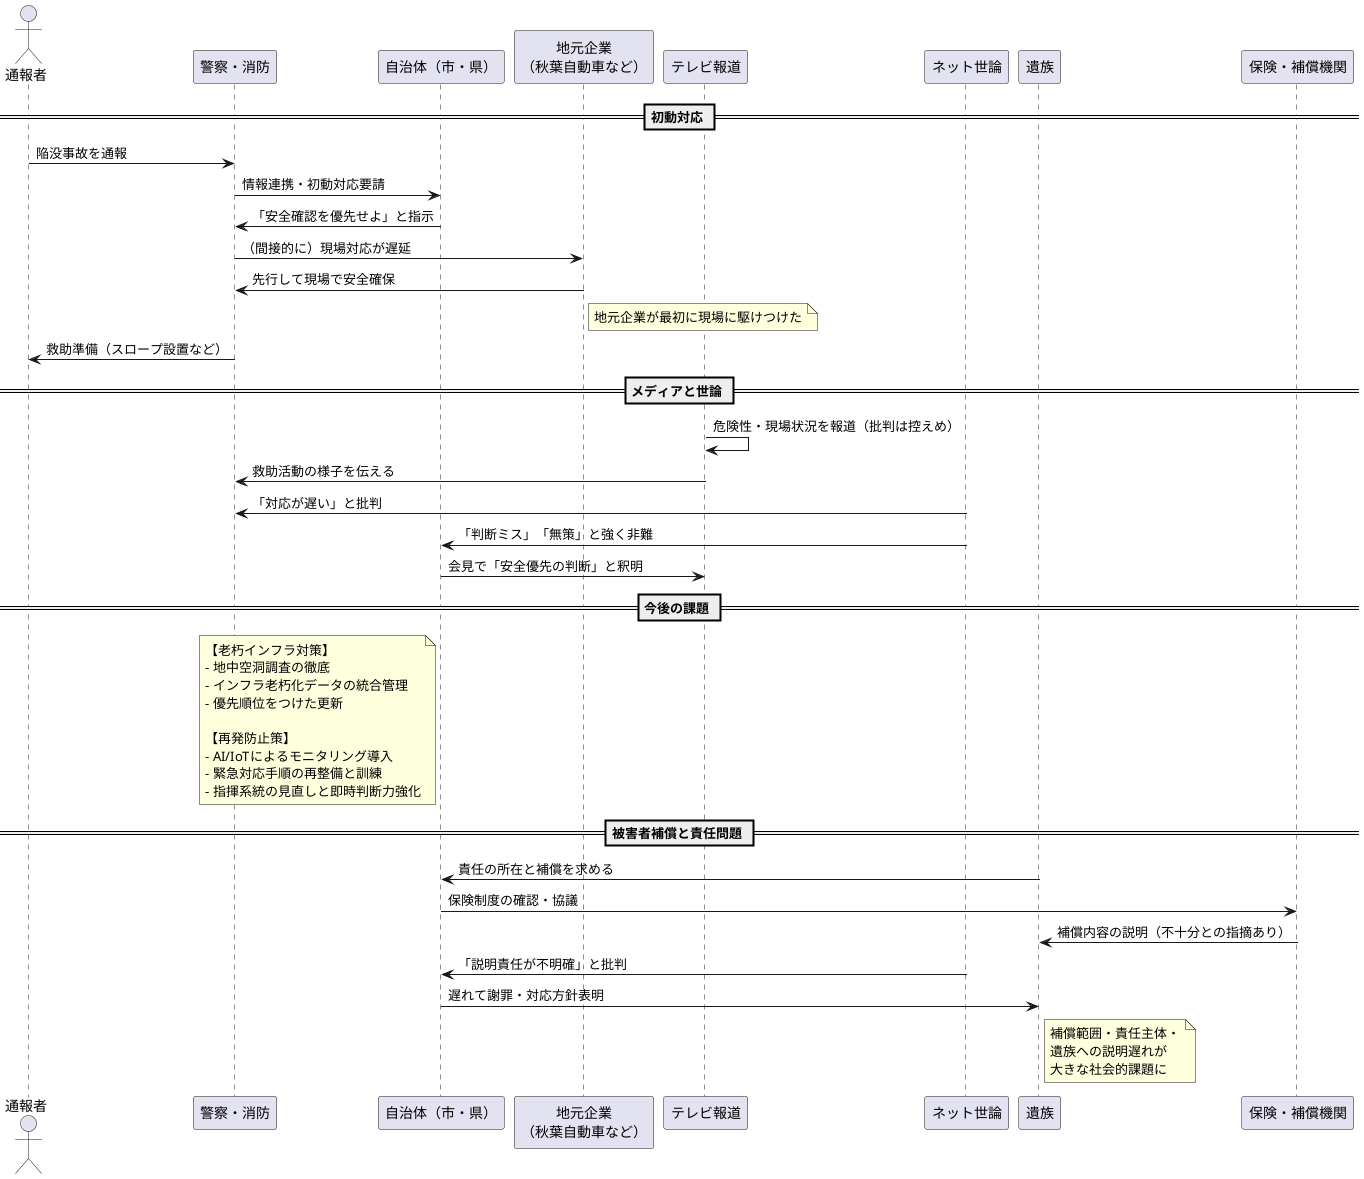 @startuml
actor "通報者" as Caller
participant "警察・消防" as Rescue
participant "自治体（市・県）" as Gov
participant "地元企業\n（秋葉自動車など）" as Locals
participant "テレビ報道" as TV
participant "ネット世論" as Net
participant "遺族" as Family
participant "保険・補償機関" as Insure

== 初動対応 ==

Caller -> Rescue : 陥没事故を通報
Rescue -> Gov : 情報連携・初動対応要請
Gov -> Rescue : 「安全確認を優先せよ」と指示
Rescue -> Locals : （間接的に）現場対応が遅延

Locals -> Rescue : 先行して現場で安全確保
note right of Locals : 地元企業が最初に現場に駆けつけた

Rescue -> Caller : 救助準備（スロープ設置など）

== メディアと世論 ==

TV -> TV : 危険性・現場状況を報道（批判は控えめ）
TV -> Rescue : 救助活動の様子を伝える

Net -> Rescue : 「対応が遅い」と批判
Net -> Gov : 「判断ミス」「無策」と強く非難

Gov -> TV : 会見で「安全優先の判断」と釈明

== 今後の課題 ==

note left of Gov
【老朽インフラ対策】
- 地中空洞調査の徹底
- インフラ老朽化データの統合管理
- 優先順位をつけた更新

【再発防止策】
- AI/IoTによるモニタリング導入
- 緊急対応手順の再整備と訓練
- 指揮系統の見直しと即時判断力強化
end note

== 被害者補償と責任問題 ==

Family -> Gov : 責任の所在と補償を求める
Gov -> Insure : 保険制度の確認・協議
Insure -> Family : 補償内容の説明（不十分との指摘あり）

Net -> Gov : 「説明責任が不明確」と批判
Gov -> Family : 遅れて謝罪・対応方針表明

note right of Family
補償範囲・責任主体・
遺族への説明遅れが
大きな社会的課題に
end note

@enduml